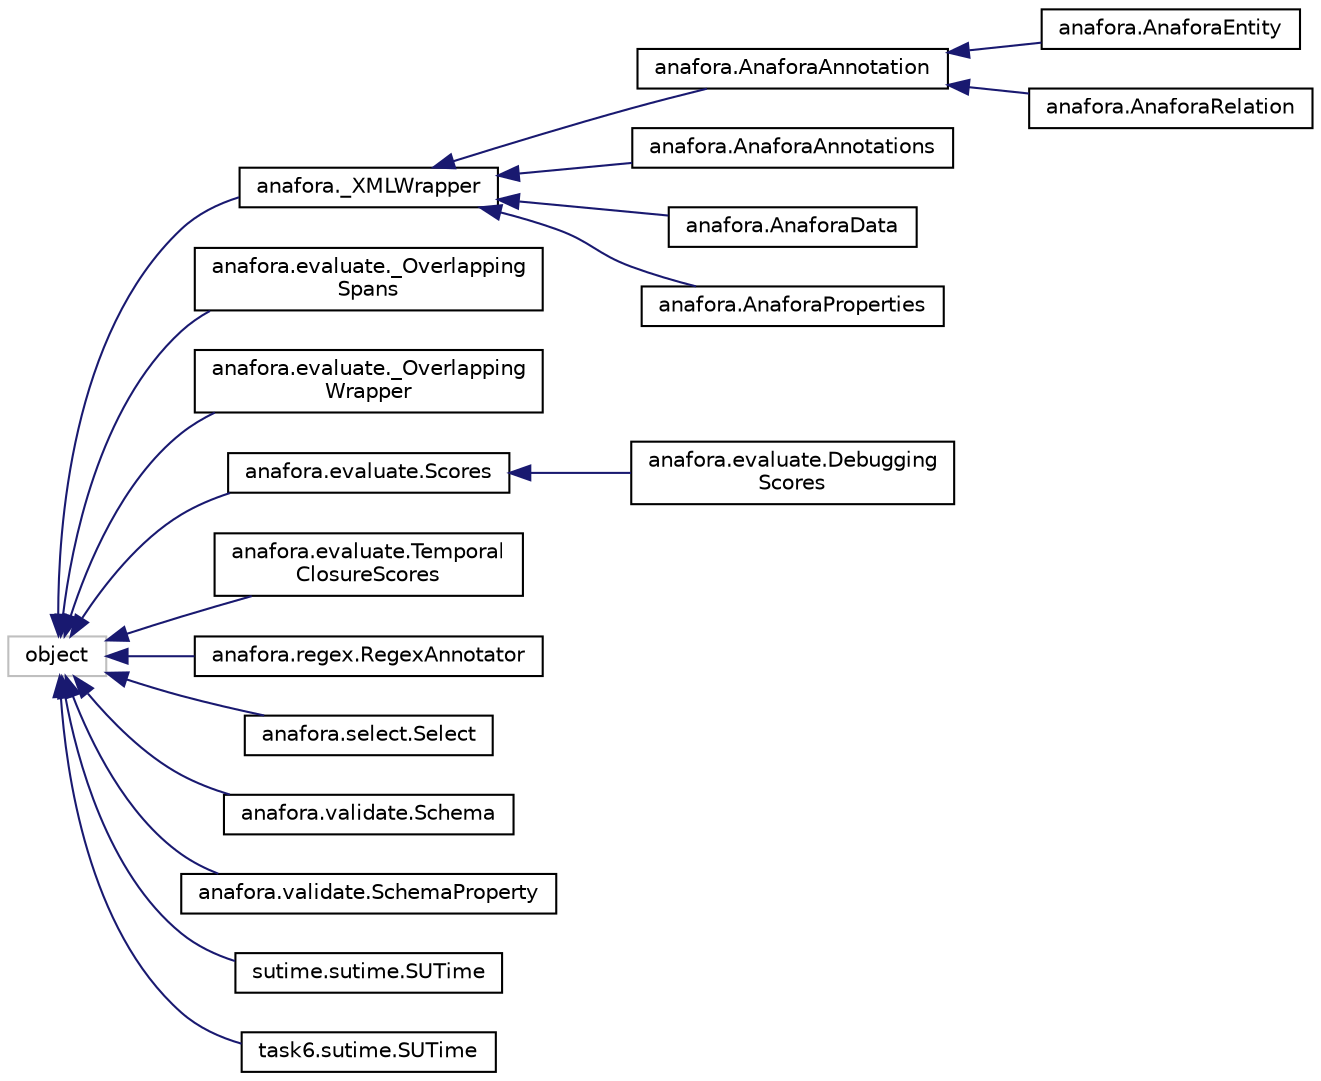 digraph "Graphical Class Hierarchy"
{
  edge [fontname="Helvetica",fontsize="10",labelfontname="Helvetica",labelfontsize="10"];
  node [fontname="Helvetica",fontsize="10",shape=record];
  rankdir="LR";
  Node43 [label="object",height=0.2,width=0.4,color="grey75", fillcolor="white", style="filled"];
  Node43 -> Node0 [dir="back",color="midnightblue",fontsize="10",style="solid",fontname="Helvetica"];
  Node0 [label="anafora._XMLWrapper",height=0.2,width=0.4,color="black", fillcolor="white", style="filled",URL="$classanafora_1_1___x_m_l_wrapper.html"];
  Node0 -> Node1 [dir="back",color="midnightblue",fontsize="10",style="solid",fontname="Helvetica"];
  Node1 [label="anafora.AnaforaAnnotation",height=0.2,width=0.4,color="black", fillcolor="white", style="filled",URL="$classanafora_1_1_anafora_annotation.html"];
  Node1 -> Node2 [dir="back",color="midnightblue",fontsize="10",style="solid",fontname="Helvetica"];
  Node2 [label="anafora.AnaforaEntity",height=0.2,width=0.4,color="black", fillcolor="white", style="filled",URL="$classanafora_1_1_anafora_entity.html"];
  Node1 -> Node3 [dir="back",color="midnightblue",fontsize="10",style="solid",fontname="Helvetica"];
  Node3 [label="anafora.AnaforaRelation",height=0.2,width=0.4,color="black", fillcolor="white", style="filled",URL="$classanafora_1_1_anafora_relation.html"];
  Node0 -> Node4 [dir="back",color="midnightblue",fontsize="10",style="solid",fontname="Helvetica"];
  Node4 [label="anafora.AnaforaAnnotations",height=0.2,width=0.4,color="black", fillcolor="white", style="filled",URL="$classanafora_1_1_anafora_annotations.html"];
  Node0 -> Node5 [dir="back",color="midnightblue",fontsize="10",style="solid",fontname="Helvetica"];
  Node5 [label="anafora.AnaforaData",height=0.2,width=0.4,color="black", fillcolor="white", style="filled",URL="$classanafora_1_1_anafora_data.html"];
  Node0 -> Node6 [dir="back",color="midnightblue",fontsize="10",style="solid",fontname="Helvetica"];
  Node6 [label="anafora.AnaforaProperties",height=0.2,width=0.4,color="black", fillcolor="white", style="filled",URL="$classanafora_1_1_anafora_properties.html"];
  Node43 -> Node51 [dir="back",color="midnightblue",fontsize="10",style="solid",fontname="Helvetica"];
  Node51 [label="anafora.evaluate._Overlapping\lSpans",height=0.2,width=0.4,color="black", fillcolor="white", style="filled",URL="$classanafora_1_1evaluate_1_1___overlapping_spans.html"];
  Node43 -> Node52 [dir="back",color="midnightblue",fontsize="10",style="solid",fontname="Helvetica"];
  Node52 [label="anafora.evaluate._Overlapping\lWrapper",height=0.2,width=0.4,color="black", fillcolor="white", style="filled",URL="$classanafora_1_1evaluate_1_1___overlapping_wrapper.html"];
  Node43 -> Node53 [dir="back",color="midnightblue",fontsize="10",style="solid",fontname="Helvetica"];
  Node53 [label="anafora.evaluate.Scores",height=0.2,width=0.4,color="black", fillcolor="white", style="filled",URL="$classanafora_1_1evaluate_1_1_scores.html"];
  Node53 -> Node54 [dir="back",color="midnightblue",fontsize="10",style="solid",fontname="Helvetica"];
  Node54 [label="anafora.evaluate.Debugging\lScores",height=0.2,width=0.4,color="black", fillcolor="white", style="filled",URL="$classanafora_1_1evaluate_1_1_debugging_scores.html"];
  Node43 -> Node55 [dir="back",color="midnightblue",fontsize="10",style="solid",fontname="Helvetica"];
  Node55 [label="anafora.evaluate.Temporal\lClosureScores",height=0.2,width=0.4,color="black", fillcolor="white", style="filled",URL="$classanafora_1_1evaluate_1_1_temporal_closure_scores.html"];
  Node43 -> Node56 [dir="back",color="midnightblue",fontsize="10",style="solid",fontname="Helvetica"];
  Node56 [label="anafora.regex.RegexAnnotator",height=0.2,width=0.4,color="black", fillcolor="white", style="filled",URL="$classanafora_1_1regex_1_1_regex_annotator.html"];
  Node43 -> Node57 [dir="back",color="midnightblue",fontsize="10",style="solid",fontname="Helvetica"];
  Node57 [label="anafora.select.Select",height=0.2,width=0.4,color="black", fillcolor="white", style="filled",URL="$classanafora_1_1select_1_1_select.html"];
  Node43 -> Node58 [dir="back",color="midnightblue",fontsize="10",style="solid",fontname="Helvetica"];
  Node58 [label="anafora.validate.Schema",height=0.2,width=0.4,color="black", fillcolor="white", style="filled",URL="$classanafora_1_1validate_1_1_schema.html"];
  Node43 -> Node59 [dir="back",color="midnightblue",fontsize="10",style="solid",fontname="Helvetica"];
  Node59 [label="anafora.validate.SchemaProperty",height=0.2,width=0.4,color="black", fillcolor="white", style="filled",URL="$classanafora_1_1validate_1_1_schema_property.html"];
  Node43 -> Node60 [dir="back",color="midnightblue",fontsize="10",style="solid",fontname="Helvetica"];
  Node60 [label="sutime.sutime.SUTime",height=0.2,width=0.4,color="black", fillcolor="white", style="filled",URL="$classsutime_1_1sutime_1_1_s_u_time.html"];
  Node43 -> Node61 [dir="back",color="midnightblue",fontsize="10",style="solid",fontname="Helvetica"];
  Node61 [label="task6.sutime.SUTime",height=0.2,width=0.4,color="black", fillcolor="white", style="filled",URL="$classtask6_1_1sutime_1_1_s_u_time.html"];
}
